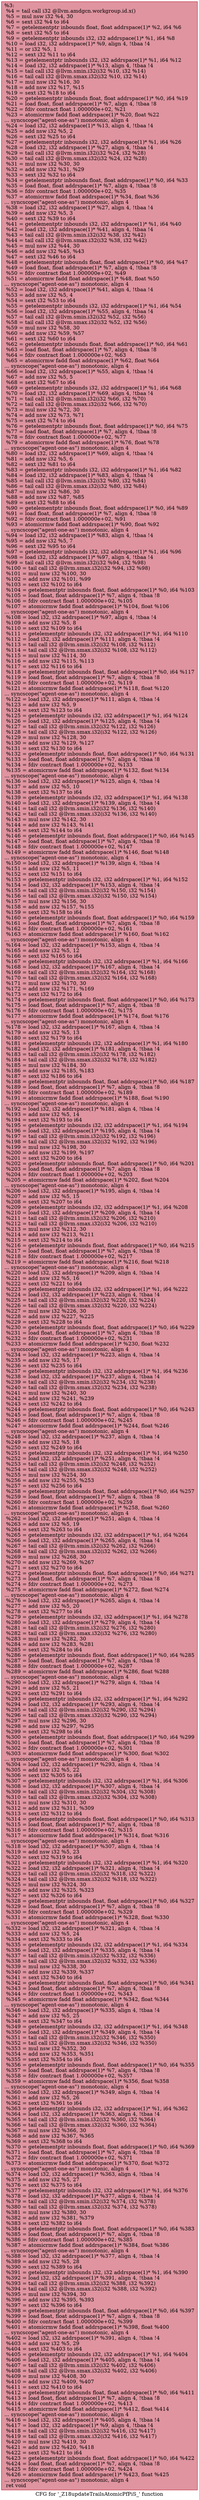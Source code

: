 digraph "CFG for '_Z18updateTrailsAtomicPfPiS_' function" {
	label="CFG for '_Z18updateTrailsAtomicPfPiS_' function";

	Node0x5496420 [shape=record,color="#b70d28ff", style=filled, fillcolor="#b70d2870",label="{%3:\l  %4 = tail call i32 @llvm.amdgcn.workgroup.id.x()\l  %5 = mul nsw i32 %4, 30\l  %6 = sext i32 %4 to i64\l  %7 = getelementptr inbounds float, float addrspace(1)* %2, i64 %6\l  %8 = sext i32 %5 to i64\l  %9 = getelementptr inbounds i32, i32 addrspace(1)* %1, i64 %8\l  %10 = load i32, i32 addrspace(1)* %9, align 4, !tbaa !4\l  %11 = or i32 %5, 1\l  %12 = sext i32 %11 to i64\l  %13 = getelementptr inbounds i32, i32 addrspace(1)* %1, i64 %12\l  %14 = load i32, i32 addrspace(1)* %13, align 4, !tbaa !4\l  %15 = tail call i32 @llvm.smin.i32(i32 %10, i32 %14)\l  %16 = tail call i32 @llvm.smax.i32(i32 %10, i32 %14)\l  %17 = mul nsw i32 %16, 30\l  %18 = add nsw i32 %17, %15\l  %19 = sext i32 %18 to i64\l  %20 = getelementptr inbounds float, float addrspace(1)* %0, i64 %19\l  %21 = load float, float addrspace(1)* %7, align 4, !tbaa !8\l  %22 = fdiv contract float 1.000000e+02, %21\l  %23 = atomicrmw fadd float addrspace(1)* %20, float %22\l... syncscope(\"agent-one-as\") monotonic, align 4\l  %24 = load i32, i32 addrspace(1)* %13, align 4, !tbaa !4\l  %25 = add nsw i32 %5, 2\l  %26 = sext i32 %25 to i64\l  %27 = getelementptr inbounds i32, i32 addrspace(1)* %1, i64 %26\l  %28 = load i32, i32 addrspace(1)* %27, align 4, !tbaa !4\l  %29 = tail call i32 @llvm.smin.i32(i32 %24, i32 %28)\l  %30 = tail call i32 @llvm.smax.i32(i32 %24, i32 %28)\l  %31 = mul nsw i32 %30, 30\l  %32 = add nsw i32 %31, %29\l  %33 = sext i32 %32 to i64\l  %34 = getelementptr inbounds float, float addrspace(1)* %0, i64 %33\l  %35 = load float, float addrspace(1)* %7, align 4, !tbaa !8\l  %36 = fdiv contract float 1.000000e+02, %35\l  %37 = atomicrmw fadd float addrspace(1)* %34, float %36\l... syncscope(\"agent-one-as\") monotonic, align 4\l  %38 = load i32, i32 addrspace(1)* %27, align 4, !tbaa !4\l  %39 = add nsw i32 %5, 3\l  %40 = sext i32 %39 to i64\l  %41 = getelementptr inbounds i32, i32 addrspace(1)* %1, i64 %40\l  %42 = load i32, i32 addrspace(1)* %41, align 4, !tbaa !4\l  %43 = tail call i32 @llvm.smin.i32(i32 %38, i32 %42)\l  %44 = tail call i32 @llvm.smax.i32(i32 %38, i32 %42)\l  %45 = mul nsw i32 %44, 30\l  %46 = add nsw i32 %45, %43\l  %47 = sext i32 %46 to i64\l  %48 = getelementptr inbounds float, float addrspace(1)* %0, i64 %47\l  %49 = load float, float addrspace(1)* %7, align 4, !tbaa !8\l  %50 = fdiv contract float 1.000000e+02, %49\l  %51 = atomicrmw fadd float addrspace(1)* %48, float %50\l... syncscope(\"agent-one-as\") monotonic, align 4\l  %52 = load i32, i32 addrspace(1)* %41, align 4, !tbaa !4\l  %53 = add nsw i32 %5, 4\l  %54 = sext i32 %53 to i64\l  %55 = getelementptr inbounds i32, i32 addrspace(1)* %1, i64 %54\l  %56 = load i32, i32 addrspace(1)* %55, align 4, !tbaa !4\l  %57 = tail call i32 @llvm.smin.i32(i32 %52, i32 %56)\l  %58 = tail call i32 @llvm.smax.i32(i32 %52, i32 %56)\l  %59 = mul nsw i32 %58, 30\l  %60 = add nsw i32 %59, %57\l  %61 = sext i32 %60 to i64\l  %62 = getelementptr inbounds float, float addrspace(1)* %0, i64 %61\l  %63 = load float, float addrspace(1)* %7, align 4, !tbaa !8\l  %64 = fdiv contract float 1.000000e+02, %63\l  %65 = atomicrmw fadd float addrspace(1)* %62, float %64\l... syncscope(\"agent-one-as\") monotonic, align 4\l  %66 = load i32, i32 addrspace(1)* %55, align 4, !tbaa !4\l  %67 = add nsw i32 %5, 5\l  %68 = sext i32 %67 to i64\l  %69 = getelementptr inbounds i32, i32 addrspace(1)* %1, i64 %68\l  %70 = load i32, i32 addrspace(1)* %69, align 4, !tbaa !4\l  %71 = tail call i32 @llvm.smin.i32(i32 %66, i32 %70)\l  %72 = tail call i32 @llvm.smax.i32(i32 %66, i32 %70)\l  %73 = mul nsw i32 %72, 30\l  %74 = add nsw i32 %73, %71\l  %75 = sext i32 %74 to i64\l  %76 = getelementptr inbounds float, float addrspace(1)* %0, i64 %75\l  %77 = load float, float addrspace(1)* %7, align 4, !tbaa !8\l  %78 = fdiv contract float 1.000000e+02, %77\l  %79 = atomicrmw fadd float addrspace(1)* %76, float %78\l... syncscope(\"agent-one-as\") monotonic, align 4\l  %80 = load i32, i32 addrspace(1)* %69, align 4, !tbaa !4\l  %81 = add nsw i32 %5, 6\l  %82 = sext i32 %81 to i64\l  %83 = getelementptr inbounds i32, i32 addrspace(1)* %1, i64 %82\l  %84 = load i32, i32 addrspace(1)* %83, align 4, !tbaa !4\l  %85 = tail call i32 @llvm.smin.i32(i32 %80, i32 %84)\l  %86 = tail call i32 @llvm.smax.i32(i32 %80, i32 %84)\l  %87 = mul nsw i32 %86, 30\l  %88 = add nsw i32 %87, %85\l  %89 = sext i32 %88 to i64\l  %90 = getelementptr inbounds float, float addrspace(1)* %0, i64 %89\l  %91 = load float, float addrspace(1)* %7, align 4, !tbaa !8\l  %92 = fdiv contract float 1.000000e+02, %91\l  %93 = atomicrmw fadd float addrspace(1)* %90, float %92\l... syncscope(\"agent-one-as\") monotonic, align 4\l  %94 = load i32, i32 addrspace(1)* %83, align 4, !tbaa !4\l  %95 = add nsw i32 %5, 7\l  %96 = sext i32 %95 to i64\l  %97 = getelementptr inbounds i32, i32 addrspace(1)* %1, i64 %96\l  %98 = load i32, i32 addrspace(1)* %97, align 4, !tbaa !4\l  %99 = tail call i32 @llvm.smin.i32(i32 %94, i32 %98)\l  %100 = tail call i32 @llvm.smax.i32(i32 %94, i32 %98)\l  %101 = mul nsw i32 %100, 30\l  %102 = add nsw i32 %101, %99\l  %103 = sext i32 %102 to i64\l  %104 = getelementptr inbounds float, float addrspace(1)* %0, i64 %103\l  %105 = load float, float addrspace(1)* %7, align 4, !tbaa !8\l  %106 = fdiv contract float 1.000000e+02, %105\l  %107 = atomicrmw fadd float addrspace(1)* %104, float %106\l... syncscope(\"agent-one-as\") monotonic, align 4\l  %108 = load i32, i32 addrspace(1)* %97, align 4, !tbaa !4\l  %109 = add nsw i32 %5, 8\l  %110 = sext i32 %109 to i64\l  %111 = getelementptr inbounds i32, i32 addrspace(1)* %1, i64 %110\l  %112 = load i32, i32 addrspace(1)* %111, align 4, !tbaa !4\l  %113 = tail call i32 @llvm.smin.i32(i32 %108, i32 %112)\l  %114 = tail call i32 @llvm.smax.i32(i32 %108, i32 %112)\l  %115 = mul nsw i32 %114, 30\l  %116 = add nsw i32 %115, %113\l  %117 = sext i32 %116 to i64\l  %118 = getelementptr inbounds float, float addrspace(1)* %0, i64 %117\l  %119 = load float, float addrspace(1)* %7, align 4, !tbaa !8\l  %120 = fdiv contract float 1.000000e+02, %119\l  %121 = atomicrmw fadd float addrspace(1)* %118, float %120\l... syncscope(\"agent-one-as\") monotonic, align 4\l  %122 = load i32, i32 addrspace(1)* %111, align 4, !tbaa !4\l  %123 = add nsw i32 %5, 9\l  %124 = sext i32 %123 to i64\l  %125 = getelementptr inbounds i32, i32 addrspace(1)* %1, i64 %124\l  %126 = load i32, i32 addrspace(1)* %125, align 4, !tbaa !4\l  %127 = tail call i32 @llvm.smin.i32(i32 %122, i32 %126)\l  %128 = tail call i32 @llvm.smax.i32(i32 %122, i32 %126)\l  %129 = mul nsw i32 %128, 30\l  %130 = add nsw i32 %129, %127\l  %131 = sext i32 %130 to i64\l  %132 = getelementptr inbounds float, float addrspace(1)* %0, i64 %131\l  %133 = load float, float addrspace(1)* %7, align 4, !tbaa !8\l  %134 = fdiv contract float 1.000000e+02, %133\l  %135 = atomicrmw fadd float addrspace(1)* %132, float %134\l... syncscope(\"agent-one-as\") monotonic, align 4\l  %136 = load i32, i32 addrspace(1)* %125, align 4, !tbaa !4\l  %137 = add nsw i32 %5, 10\l  %138 = sext i32 %137 to i64\l  %139 = getelementptr inbounds i32, i32 addrspace(1)* %1, i64 %138\l  %140 = load i32, i32 addrspace(1)* %139, align 4, !tbaa !4\l  %141 = tail call i32 @llvm.smin.i32(i32 %136, i32 %140)\l  %142 = tail call i32 @llvm.smax.i32(i32 %136, i32 %140)\l  %143 = mul nsw i32 %142, 30\l  %144 = add nsw i32 %143, %141\l  %145 = sext i32 %144 to i64\l  %146 = getelementptr inbounds float, float addrspace(1)* %0, i64 %145\l  %147 = load float, float addrspace(1)* %7, align 4, !tbaa !8\l  %148 = fdiv contract float 1.000000e+02, %147\l  %149 = atomicrmw fadd float addrspace(1)* %146, float %148\l... syncscope(\"agent-one-as\") monotonic, align 4\l  %150 = load i32, i32 addrspace(1)* %139, align 4, !tbaa !4\l  %151 = add nsw i32 %5, 11\l  %152 = sext i32 %151 to i64\l  %153 = getelementptr inbounds i32, i32 addrspace(1)* %1, i64 %152\l  %154 = load i32, i32 addrspace(1)* %153, align 4, !tbaa !4\l  %155 = tail call i32 @llvm.smin.i32(i32 %150, i32 %154)\l  %156 = tail call i32 @llvm.smax.i32(i32 %150, i32 %154)\l  %157 = mul nsw i32 %156, 30\l  %158 = add nsw i32 %157, %155\l  %159 = sext i32 %158 to i64\l  %160 = getelementptr inbounds float, float addrspace(1)* %0, i64 %159\l  %161 = load float, float addrspace(1)* %7, align 4, !tbaa !8\l  %162 = fdiv contract float 1.000000e+02, %161\l  %163 = atomicrmw fadd float addrspace(1)* %160, float %162\l... syncscope(\"agent-one-as\") monotonic, align 4\l  %164 = load i32, i32 addrspace(1)* %153, align 4, !tbaa !4\l  %165 = add nsw i32 %5, 12\l  %166 = sext i32 %165 to i64\l  %167 = getelementptr inbounds i32, i32 addrspace(1)* %1, i64 %166\l  %168 = load i32, i32 addrspace(1)* %167, align 4, !tbaa !4\l  %169 = tail call i32 @llvm.smin.i32(i32 %164, i32 %168)\l  %170 = tail call i32 @llvm.smax.i32(i32 %164, i32 %168)\l  %171 = mul nsw i32 %170, 30\l  %172 = add nsw i32 %171, %169\l  %173 = sext i32 %172 to i64\l  %174 = getelementptr inbounds float, float addrspace(1)* %0, i64 %173\l  %175 = load float, float addrspace(1)* %7, align 4, !tbaa !8\l  %176 = fdiv contract float 1.000000e+02, %175\l  %177 = atomicrmw fadd float addrspace(1)* %174, float %176\l... syncscope(\"agent-one-as\") monotonic, align 4\l  %178 = load i32, i32 addrspace(1)* %167, align 4, !tbaa !4\l  %179 = add nsw i32 %5, 13\l  %180 = sext i32 %179 to i64\l  %181 = getelementptr inbounds i32, i32 addrspace(1)* %1, i64 %180\l  %182 = load i32, i32 addrspace(1)* %181, align 4, !tbaa !4\l  %183 = tail call i32 @llvm.smin.i32(i32 %178, i32 %182)\l  %184 = tail call i32 @llvm.smax.i32(i32 %178, i32 %182)\l  %185 = mul nsw i32 %184, 30\l  %186 = add nsw i32 %185, %183\l  %187 = sext i32 %186 to i64\l  %188 = getelementptr inbounds float, float addrspace(1)* %0, i64 %187\l  %189 = load float, float addrspace(1)* %7, align 4, !tbaa !8\l  %190 = fdiv contract float 1.000000e+02, %189\l  %191 = atomicrmw fadd float addrspace(1)* %188, float %190\l... syncscope(\"agent-one-as\") monotonic, align 4\l  %192 = load i32, i32 addrspace(1)* %181, align 4, !tbaa !4\l  %193 = add nsw i32 %5, 14\l  %194 = sext i32 %193 to i64\l  %195 = getelementptr inbounds i32, i32 addrspace(1)* %1, i64 %194\l  %196 = load i32, i32 addrspace(1)* %195, align 4, !tbaa !4\l  %197 = tail call i32 @llvm.smin.i32(i32 %192, i32 %196)\l  %198 = tail call i32 @llvm.smax.i32(i32 %192, i32 %196)\l  %199 = mul nsw i32 %198, 30\l  %200 = add nsw i32 %199, %197\l  %201 = sext i32 %200 to i64\l  %202 = getelementptr inbounds float, float addrspace(1)* %0, i64 %201\l  %203 = load float, float addrspace(1)* %7, align 4, !tbaa !8\l  %204 = fdiv contract float 1.000000e+02, %203\l  %205 = atomicrmw fadd float addrspace(1)* %202, float %204\l... syncscope(\"agent-one-as\") monotonic, align 4\l  %206 = load i32, i32 addrspace(1)* %195, align 4, !tbaa !4\l  %207 = add nsw i32 %5, 15\l  %208 = sext i32 %207 to i64\l  %209 = getelementptr inbounds i32, i32 addrspace(1)* %1, i64 %208\l  %210 = load i32, i32 addrspace(1)* %209, align 4, !tbaa !4\l  %211 = tail call i32 @llvm.smin.i32(i32 %206, i32 %210)\l  %212 = tail call i32 @llvm.smax.i32(i32 %206, i32 %210)\l  %213 = mul nsw i32 %212, 30\l  %214 = add nsw i32 %213, %211\l  %215 = sext i32 %214 to i64\l  %216 = getelementptr inbounds float, float addrspace(1)* %0, i64 %215\l  %217 = load float, float addrspace(1)* %7, align 4, !tbaa !8\l  %218 = fdiv contract float 1.000000e+02, %217\l  %219 = atomicrmw fadd float addrspace(1)* %216, float %218\l... syncscope(\"agent-one-as\") monotonic, align 4\l  %220 = load i32, i32 addrspace(1)* %209, align 4, !tbaa !4\l  %221 = add nsw i32 %5, 16\l  %222 = sext i32 %221 to i64\l  %223 = getelementptr inbounds i32, i32 addrspace(1)* %1, i64 %222\l  %224 = load i32, i32 addrspace(1)* %223, align 4, !tbaa !4\l  %225 = tail call i32 @llvm.smin.i32(i32 %220, i32 %224)\l  %226 = tail call i32 @llvm.smax.i32(i32 %220, i32 %224)\l  %227 = mul nsw i32 %226, 30\l  %228 = add nsw i32 %227, %225\l  %229 = sext i32 %228 to i64\l  %230 = getelementptr inbounds float, float addrspace(1)* %0, i64 %229\l  %231 = load float, float addrspace(1)* %7, align 4, !tbaa !8\l  %232 = fdiv contract float 1.000000e+02, %231\l  %233 = atomicrmw fadd float addrspace(1)* %230, float %232\l... syncscope(\"agent-one-as\") monotonic, align 4\l  %234 = load i32, i32 addrspace(1)* %223, align 4, !tbaa !4\l  %235 = add nsw i32 %5, 17\l  %236 = sext i32 %235 to i64\l  %237 = getelementptr inbounds i32, i32 addrspace(1)* %1, i64 %236\l  %238 = load i32, i32 addrspace(1)* %237, align 4, !tbaa !4\l  %239 = tail call i32 @llvm.smin.i32(i32 %234, i32 %238)\l  %240 = tail call i32 @llvm.smax.i32(i32 %234, i32 %238)\l  %241 = mul nsw i32 %240, 30\l  %242 = add nsw i32 %241, %239\l  %243 = sext i32 %242 to i64\l  %244 = getelementptr inbounds float, float addrspace(1)* %0, i64 %243\l  %245 = load float, float addrspace(1)* %7, align 4, !tbaa !8\l  %246 = fdiv contract float 1.000000e+02, %245\l  %247 = atomicrmw fadd float addrspace(1)* %244, float %246\l... syncscope(\"agent-one-as\") monotonic, align 4\l  %248 = load i32, i32 addrspace(1)* %237, align 4, !tbaa !4\l  %249 = add nsw i32 %5, 18\l  %250 = sext i32 %249 to i64\l  %251 = getelementptr inbounds i32, i32 addrspace(1)* %1, i64 %250\l  %252 = load i32, i32 addrspace(1)* %251, align 4, !tbaa !4\l  %253 = tail call i32 @llvm.smin.i32(i32 %248, i32 %252)\l  %254 = tail call i32 @llvm.smax.i32(i32 %248, i32 %252)\l  %255 = mul nsw i32 %254, 30\l  %256 = add nsw i32 %255, %253\l  %257 = sext i32 %256 to i64\l  %258 = getelementptr inbounds float, float addrspace(1)* %0, i64 %257\l  %259 = load float, float addrspace(1)* %7, align 4, !tbaa !8\l  %260 = fdiv contract float 1.000000e+02, %259\l  %261 = atomicrmw fadd float addrspace(1)* %258, float %260\l... syncscope(\"agent-one-as\") monotonic, align 4\l  %262 = load i32, i32 addrspace(1)* %251, align 4, !tbaa !4\l  %263 = add nsw i32 %5, 19\l  %264 = sext i32 %263 to i64\l  %265 = getelementptr inbounds i32, i32 addrspace(1)* %1, i64 %264\l  %266 = load i32, i32 addrspace(1)* %265, align 4, !tbaa !4\l  %267 = tail call i32 @llvm.smin.i32(i32 %262, i32 %266)\l  %268 = tail call i32 @llvm.smax.i32(i32 %262, i32 %266)\l  %269 = mul nsw i32 %268, 30\l  %270 = add nsw i32 %269, %267\l  %271 = sext i32 %270 to i64\l  %272 = getelementptr inbounds float, float addrspace(1)* %0, i64 %271\l  %273 = load float, float addrspace(1)* %7, align 4, !tbaa !8\l  %274 = fdiv contract float 1.000000e+02, %273\l  %275 = atomicrmw fadd float addrspace(1)* %272, float %274\l... syncscope(\"agent-one-as\") monotonic, align 4\l  %276 = load i32, i32 addrspace(1)* %265, align 4, !tbaa !4\l  %277 = add nsw i32 %5, 20\l  %278 = sext i32 %277 to i64\l  %279 = getelementptr inbounds i32, i32 addrspace(1)* %1, i64 %278\l  %280 = load i32, i32 addrspace(1)* %279, align 4, !tbaa !4\l  %281 = tail call i32 @llvm.smin.i32(i32 %276, i32 %280)\l  %282 = tail call i32 @llvm.smax.i32(i32 %276, i32 %280)\l  %283 = mul nsw i32 %282, 30\l  %284 = add nsw i32 %283, %281\l  %285 = sext i32 %284 to i64\l  %286 = getelementptr inbounds float, float addrspace(1)* %0, i64 %285\l  %287 = load float, float addrspace(1)* %7, align 4, !tbaa !8\l  %288 = fdiv contract float 1.000000e+02, %287\l  %289 = atomicrmw fadd float addrspace(1)* %286, float %288\l... syncscope(\"agent-one-as\") monotonic, align 4\l  %290 = load i32, i32 addrspace(1)* %279, align 4, !tbaa !4\l  %291 = add nsw i32 %5, 21\l  %292 = sext i32 %291 to i64\l  %293 = getelementptr inbounds i32, i32 addrspace(1)* %1, i64 %292\l  %294 = load i32, i32 addrspace(1)* %293, align 4, !tbaa !4\l  %295 = tail call i32 @llvm.smin.i32(i32 %290, i32 %294)\l  %296 = tail call i32 @llvm.smax.i32(i32 %290, i32 %294)\l  %297 = mul nsw i32 %296, 30\l  %298 = add nsw i32 %297, %295\l  %299 = sext i32 %298 to i64\l  %300 = getelementptr inbounds float, float addrspace(1)* %0, i64 %299\l  %301 = load float, float addrspace(1)* %7, align 4, !tbaa !8\l  %302 = fdiv contract float 1.000000e+02, %301\l  %303 = atomicrmw fadd float addrspace(1)* %300, float %302\l... syncscope(\"agent-one-as\") monotonic, align 4\l  %304 = load i32, i32 addrspace(1)* %293, align 4, !tbaa !4\l  %305 = add nsw i32 %5, 22\l  %306 = sext i32 %305 to i64\l  %307 = getelementptr inbounds i32, i32 addrspace(1)* %1, i64 %306\l  %308 = load i32, i32 addrspace(1)* %307, align 4, !tbaa !4\l  %309 = tail call i32 @llvm.smin.i32(i32 %304, i32 %308)\l  %310 = tail call i32 @llvm.smax.i32(i32 %304, i32 %308)\l  %311 = mul nsw i32 %310, 30\l  %312 = add nsw i32 %311, %309\l  %313 = sext i32 %312 to i64\l  %314 = getelementptr inbounds float, float addrspace(1)* %0, i64 %313\l  %315 = load float, float addrspace(1)* %7, align 4, !tbaa !8\l  %316 = fdiv contract float 1.000000e+02, %315\l  %317 = atomicrmw fadd float addrspace(1)* %314, float %316\l... syncscope(\"agent-one-as\") monotonic, align 4\l  %318 = load i32, i32 addrspace(1)* %307, align 4, !tbaa !4\l  %319 = add nsw i32 %5, 23\l  %320 = sext i32 %319 to i64\l  %321 = getelementptr inbounds i32, i32 addrspace(1)* %1, i64 %320\l  %322 = load i32, i32 addrspace(1)* %321, align 4, !tbaa !4\l  %323 = tail call i32 @llvm.smin.i32(i32 %318, i32 %322)\l  %324 = tail call i32 @llvm.smax.i32(i32 %318, i32 %322)\l  %325 = mul nsw i32 %324, 30\l  %326 = add nsw i32 %325, %323\l  %327 = sext i32 %326 to i64\l  %328 = getelementptr inbounds float, float addrspace(1)* %0, i64 %327\l  %329 = load float, float addrspace(1)* %7, align 4, !tbaa !8\l  %330 = fdiv contract float 1.000000e+02, %329\l  %331 = atomicrmw fadd float addrspace(1)* %328, float %330\l... syncscope(\"agent-one-as\") monotonic, align 4\l  %332 = load i32, i32 addrspace(1)* %321, align 4, !tbaa !4\l  %333 = add nsw i32 %5, 24\l  %334 = sext i32 %333 to i64\l  %335 = getelementptr inbounds i32, i32 addrspace(1)* %1, i64 %334\l  %336 = load i32, i32 addrspace(1)* %335, align 4, !tbaa !4\l  %337 = tail call i32 @llvm.smin.i32(i32 %332, i32 %336)\l  %338 = tail call i32 @llvm.smax.i32(i32 %332, i32 %336)\l  %339 = mul nsw i32 %338, 30\l  %340 = add nsw i32 %339, %337\l  %341 = sext i32 %340 to i64\l  %342 = getelementptr inbounds float, float addrspace(1)* %0, i64 %341\l  %343 = load float, float addrspace(1)* %7, align 4, !tbaa !8\l  %344 = fdiv contract float 1.000000e+02, %343\l  %345 = atomicrmw fadd float addrspace(1)* %342, float %344\l... syncscope(\"agent-one-as\") monotonic, align 4\l  %346 = load i32, i32 addrspace(1)* %335, align 4, !tbaa !4\l  %347 = add nsw i32 %5, 25\l  %348 = sext i32 %347 to i64\l  %349 = getelementptr inbounds i32, i32 addrspace(1)* %1, i64 %348\l  %350 = load i32, i32 addrspace(1)* %349, align 4, !tbaa !4\l  %351 = tail call i32 @llvm.smin.i32(i32 %346, i32 %350)\l  %352 = tail call i32 @llvm.smax.i32(i32 %346, i32 %350)\l  %353 = mul nsw i32 %352, 30\l  %354 = add nsw i32 %353, %351\l  %355 = sext i32 %354 to i64\l  %356 = getelementptr inbounds float, float addrspace(1)* %0, i64 %355\l  %357 = load float, float addrspace(1)* %7, align 4, !tbaa !8\l  %358 = fdiv contract float 1.000000e+02, %357\l  %359 = atomicrmw fadd float addrspace(1)* %356, float %358\l... syncscope(\"agent-one-as\") monotonic, align 4\l  %360 = load i32, i32 addrspace(1)* %349, align 4, !tbaa !4\l  %361 = add nsw i32 %5, 26\l  %362 = sext i32 %361 to i64\l  %363 = getelementptr inbounds i32, i32 addrspace(1)* %1, i64 %362\l  %364 = load i32, i32 addrspace(1)* %363, align 4, !tbaa !4\l  %365 = tail call i32 @llvm.smin.i32(i32 %360, i32 %364)\l  %366 = tail call i32 @llvm.smax.i32(i32 %360, i32 %364)\l  %367 = mul nsw i32 %366, 30\l  %368 = add nsw i32 %367, %365\l  %369 = sext i32 %368 to i64\l  %370 = getelementptr inbounds float, float addrspace(1)* %0, i64 %369\l  %371 = load float, float addrspace(1)* %7, align 4, !tbaa !8\l  %372 = fdiv contract float 1.000000e+02, %371\l  %373 = atomicrmw fadd float addrspace(1)* %370, float %372\l... syncscope(\"agent-one-as\") monotonic, align 4\l  %374 = load i32, i32 addrspace(1)* %363, align 4, !tbaa !4\l  %375 = add nsw i32 %5, 27\l  %376 = sext i32 %375 to i64\l  %377 = getelementptr inbounds i32, i32 addrspace(1)* %1, i64 %376\l  %378 = load i32, i32 addrspace(1)* %377, align 4, !tbaa !4\l  %379 = tail call i32 @llvm.smin.i32(i32 %374, i32 %378)\l  %380 = tail call i32 @llvm.smax.i32(i32 %374, i32 %378)\l  %381 = mul nsw i32 %380, 30\l  %382 = add nsw i32 %381, %379\l  %383 = sext i32 %382 to i64\l  %384 = getelementptr inbounds float, float addrspace(1)* %0, i64 %383\l  %385 = load float, float addrspace(1)* %7, align 4, !tbaa !8\l  %386 = fdiv contract float 1.000000e+02, %385\l  %387 = atomicrmw fadd float addrspace(1)* %384, float %386\l... syncscope(\"agent-one-as\") monotonic, align 4\l  %388 = load i32, i32 addrspace(1)* %377, align 4, !tbaa !4\l  %389 = add nsw i32 %5, 28\l  %390 = sext i32 %389 to i64\l  %391 = getelementptr inbounds i32, i32 addrspace(1)* %1, i64 %390\l  %392 = load i32, i32 addrspace(1)* %391, align 4, !tbaa !4\l  %393 = tail call i32 @llvm.smin.i32(i32 %388, i32 %392)\l  %394 = tail call i32 @llvm.smax.i32(i32 %388, i32 %392)\l  %395 = mul nsw i32 %394, 30\l  %396 = add nsw i32 %395, %393\l  %397 = sext i32 %396 to i64\l  %398 = getelementptr inbounds float, float addrspace(1)* %0, i64 %397\l  %399 = load float, float addrspace(1)* %7, align 4, !tbaa !8\l  %400 = fdiv contract float 1.000000e+02, %399\l  %401 = atomicrmw fadd float addrspace(1)* %398, float %400\l... syncscope(\"agent-one-as\") monotonic, align 4\l  %402 = load i32, i32 addrspace(1)* %391, align 4, !tbaa !4\l  %403 = add nsw i32 %5, 29\l  %404 = sext i32 %403 to i64\l  %405 = getelementptr inbounds i32, i32 addrspace(1)* %1, i64 %404\l  %406 = load i32, i32 addrspace(1)* %405, align 4, !tbaa !4\l  %407 = tail call i32 @llvm.smin.i32(i32 %402, i32 %406)\l  %408 = tail call i32 @llvm.smax.i32(i32 %402, i32 %406)\l  %409 = mul nsw i32 %408, 30\l  %410 = add nsw i32 %409, %407\l  %411 = sext i32 %410 to i64\l  %412 = getelementptr inbounds float, float addrspace(1)* %0, i64 %411\l  %413 = load float, float addrspace(1)* %7, align 4, !tbaa !8\l  %414 = fdiv contract float 1.000000e+02, %413\l  %415 = atomicrmw fadd float addrspace(1)* %412, float %414\l... syncscope(\"agent-one-as\") monotonic, align 4\l  %416 = load i32, i32 addrspace(1)* %405, align 4, !tbaa !4\l  %417 = load i32, i32 addrspace(1)* %9, align 4, !tbaa !4\l  %418 = tail call i32 @llvm.smin.i32(i32 %416, i32 %417)\l  %419 = tail call i32 @llvm.smax.i32(i32 %416, i32 %417)\l  %420 = mul nsw i32 %419, 30\l  %421 = add nsw i32 %420, %418\l  %422 = sext i32 %421 to i64\l  %423 = getelementptr inbounds float, float addrspace(1)* %0, i64 %422\l  %424 = load float, float addrspace(1)* %7, align 4, !tbaa !8\l  %425 = fdiv contract float 1.000000e+02, %424\l  %426 = atomicrmw fadd float addrspace(1)* %423, float %425\l... syncscope(\"agent-one-as\") monotonic, align 4\l  ret void\l}"];
}
